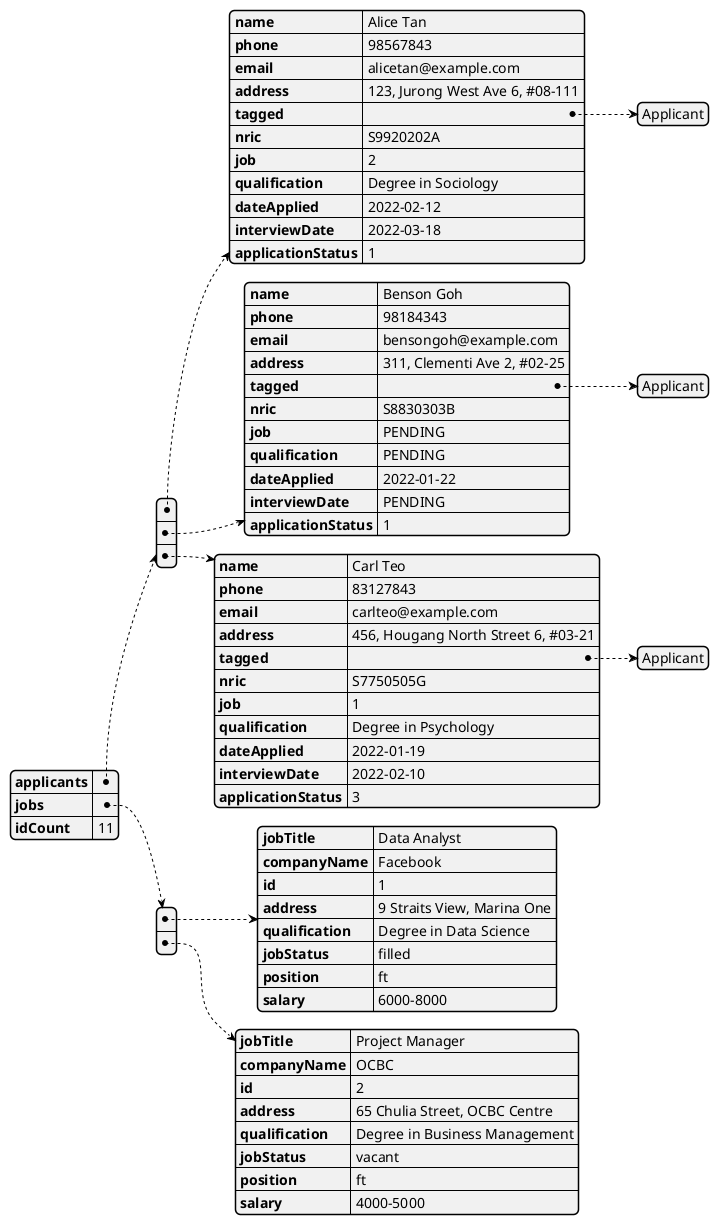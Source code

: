 @startjson
{
  "applicants" : [ {
    "name" : "Alice Tan",
    "phone" : "98567843",
    "email" : "alicetan@example.com",
    "address" : "123, Jurong West Ave 6, #08-111",
    "tagged" : [ "Applicant" ],
    "nric" : "S9920202A",
    "job" : "2",
    "qualification" : "Degree in Sociology",
    "dateApplied" : "2022-02-12",
    "interviewDate" : "2022-03-18",
    "applicationStatus" : "1"
  }, {
    "name" : "Benson Goh",
    "phone" : "98184343",
    "email" : "bensongoh@example.com",
    "address" : "311, Clementi Ave 2, #02-25",
    "tagged" : [ "Applicant" ],
    "nric" : "S8830303B",
    "job" : "PENDING",
    "qualification" : "PENDING",
    "dateApplied" : "2022-01-22",
    "interviewDate" : "PENDING",
    "applicationStatus" : "1"
  }, {
    "name" : "Carl Teo",
    "phone" : "83127843",
    "email" : "carlteo@example.com",
    "address" : "456, Hougang North Street 6, #03-21",
    "tagged" : [ "Applicant" ],
    "nric" : "S7750505G",
    "job" : "1",
    "qualification" : "Degree in Psychology",
    "dateApplied" : "2022-01-19",
    "interviewDate" : "2022-02-10",
    "applicationStatus" : "3"
  } ],
  "jobs" : [ {
    "jobTitle" : "Data Analyst",
    "companyName" : "Facebook",
    "id" : "1",
    "address" : "9 Straits View, Marina One",
    "qualification" : "Degree in Data Science",
    "jobStatus" : "filled",
    "position" : "ft",
    "salary" : "6000-8000"
  }, {
    "jobTitle" : "Project Manager",
    "companyName" : "OCBC",
    "id" : "2",
    "address" : "65 Chulia Street, OCBC Centre",
    "qualification" : "Degree in Business Management",
    "jobStatus" : "vacant",
    "position" : "ft",
    "salary" : "4000-5000"
  }],
  "idCount" : 11
}
@endjson
